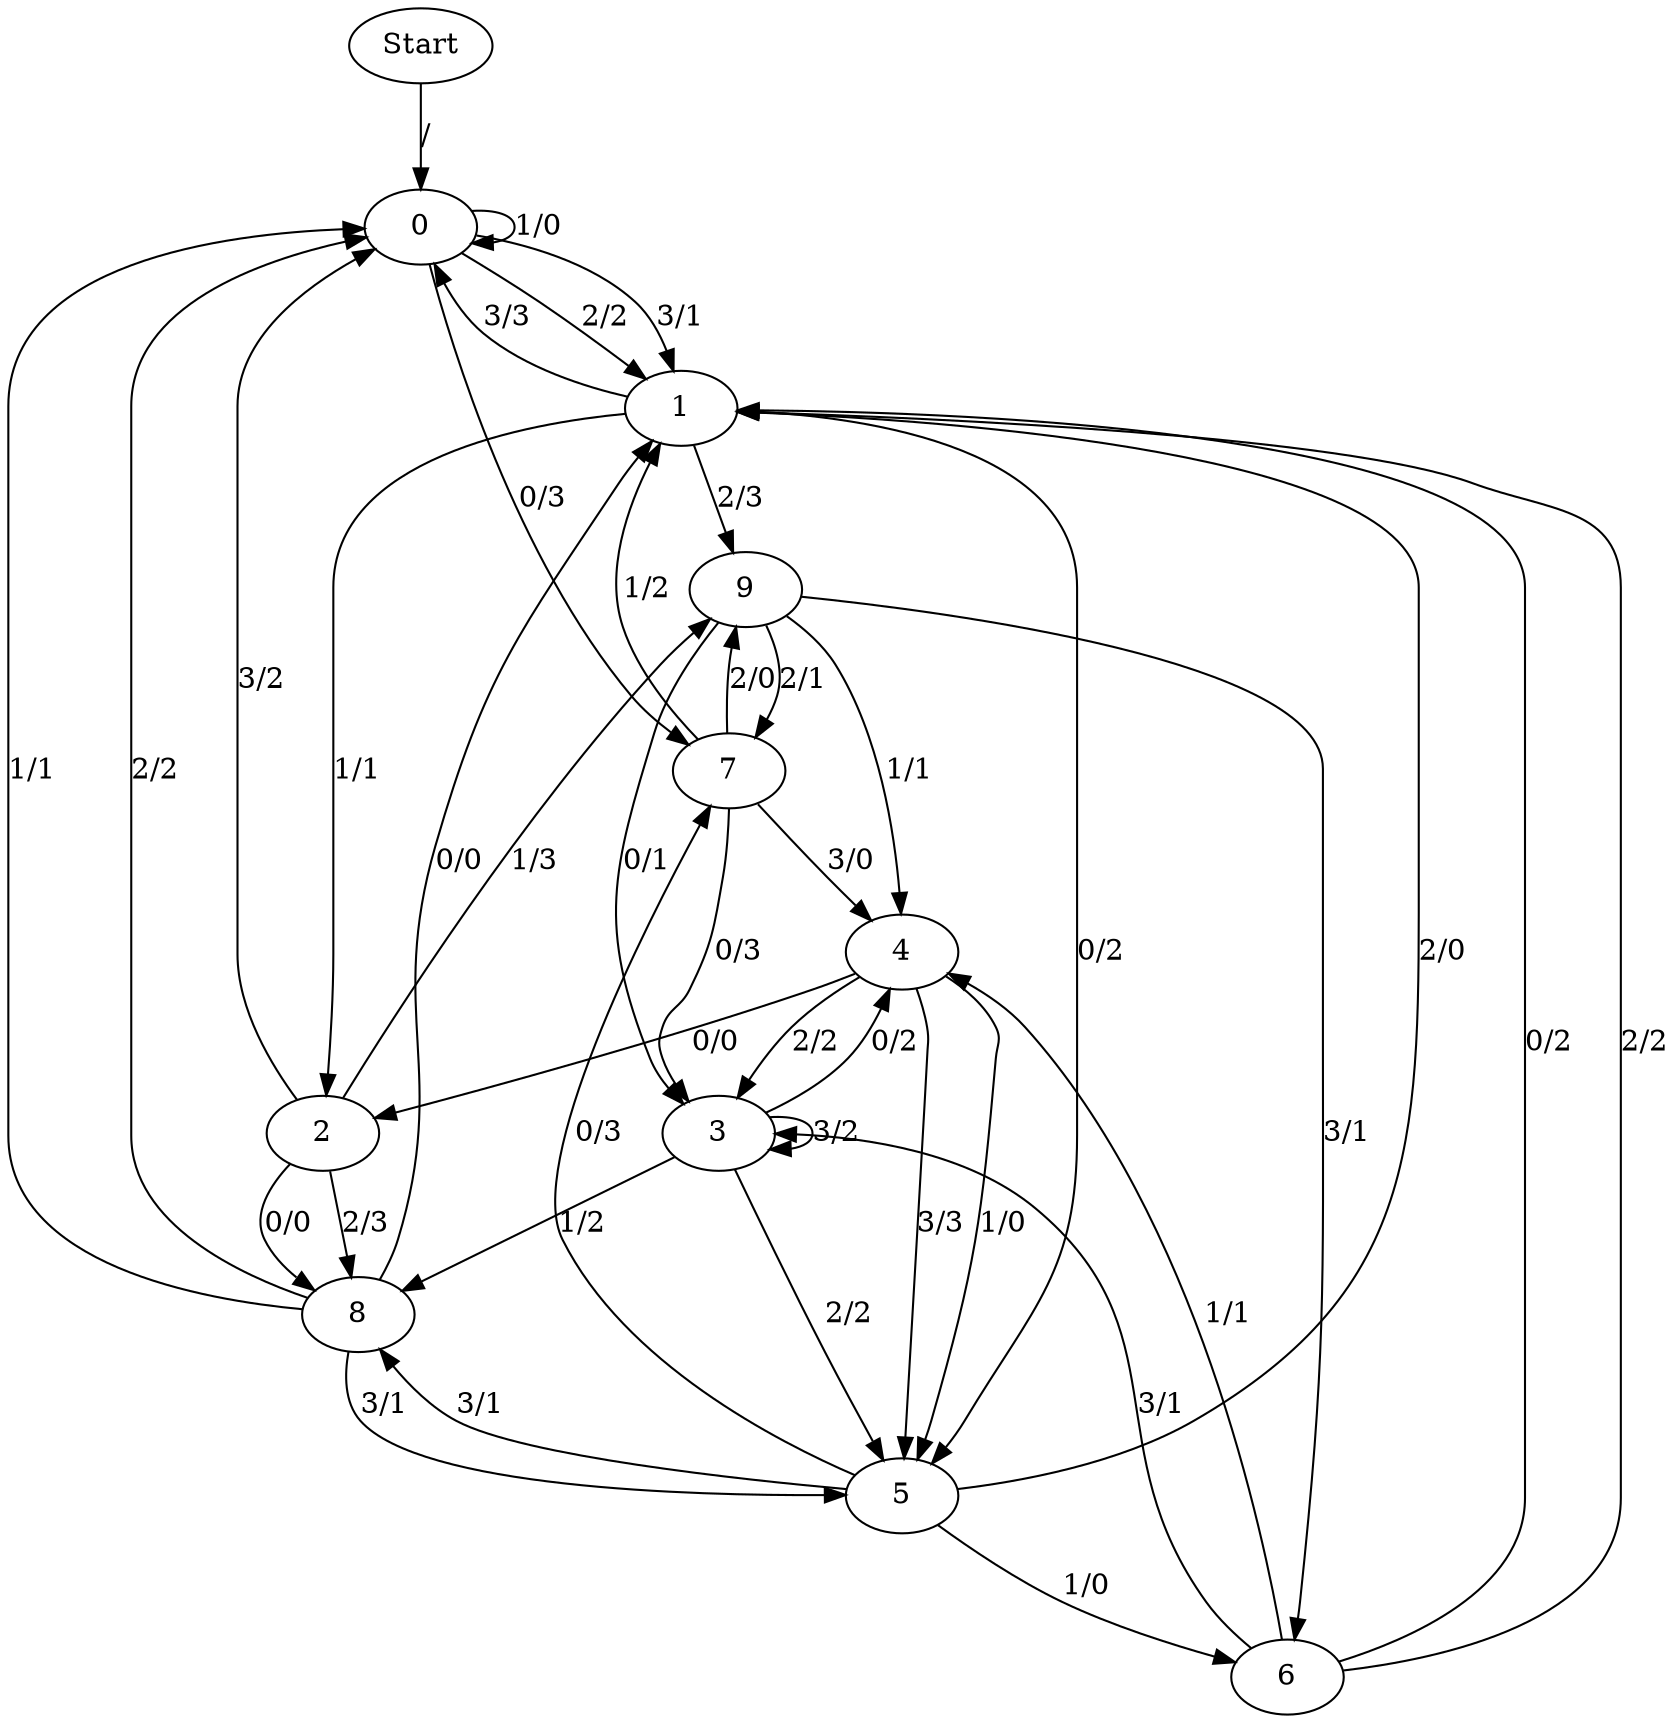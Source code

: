 digraph {
	Start -> 0 [label="/"]
	0 -> 0 [label="1/0"]
	0 -> 1 [label="2/2"]
	0 -> 1 [label="3/1"]
	0 -> 7 [label="0/3"]
	6 -> 3 [label="3/1"]
	6 -> 1 [label="0/2"]
	6 -> 4 [label="1/1"]
	6 -> 1 [label="2/2"]
	1 -> 0 [label="3/3"]
	1 -> 5 [label="0/2"]
	1 -> 2 [label="1/1"]
	1 -> 9 [label="2/3"]
	2 -> 8 [label="0/0"]
	2 -> 9 [label="1/3"]
	2 -> 8 [label="2/3"]
	2 -> 0 [label="3/2"]
	8 -> 1 [label="0/0"]
	8 -> 0 [label="1/1"]
	8 -> 0 [label="2/2"]
	8 -> 5 [label="3/1"]
	7 -> 1 [label="1/2"]
	7 -> 9 [label="2/0"]
	7 -> 4 [label="3/0"]
	7 -> 3 [label="0/3"]
	9 -> 3 [label="0/1"]
	9 -> 4 [label="1/1"]
	9 -> 7 [label="2/1"]
	9 -> 6 [label="3/1"]
	3 -> 4 [label="0/2"]
	3 -> 8 [label="1/2"]
	3 -> 5 [label="2/2"]
	3 -> 3 [label="3/2"]
	4 -> 2 [label="0/0"]
	4 -> 5 [label="1/0"]
	4 -> 3 [label="2/2"]
	4 -> 5 [label="3/3"]
	5 -> 8 [label="3/1"]
	5 -> 7 [label="0/3"]
	5 -> 6 [label="1/0"]
	5 -> 1 [label="2/0"]
}